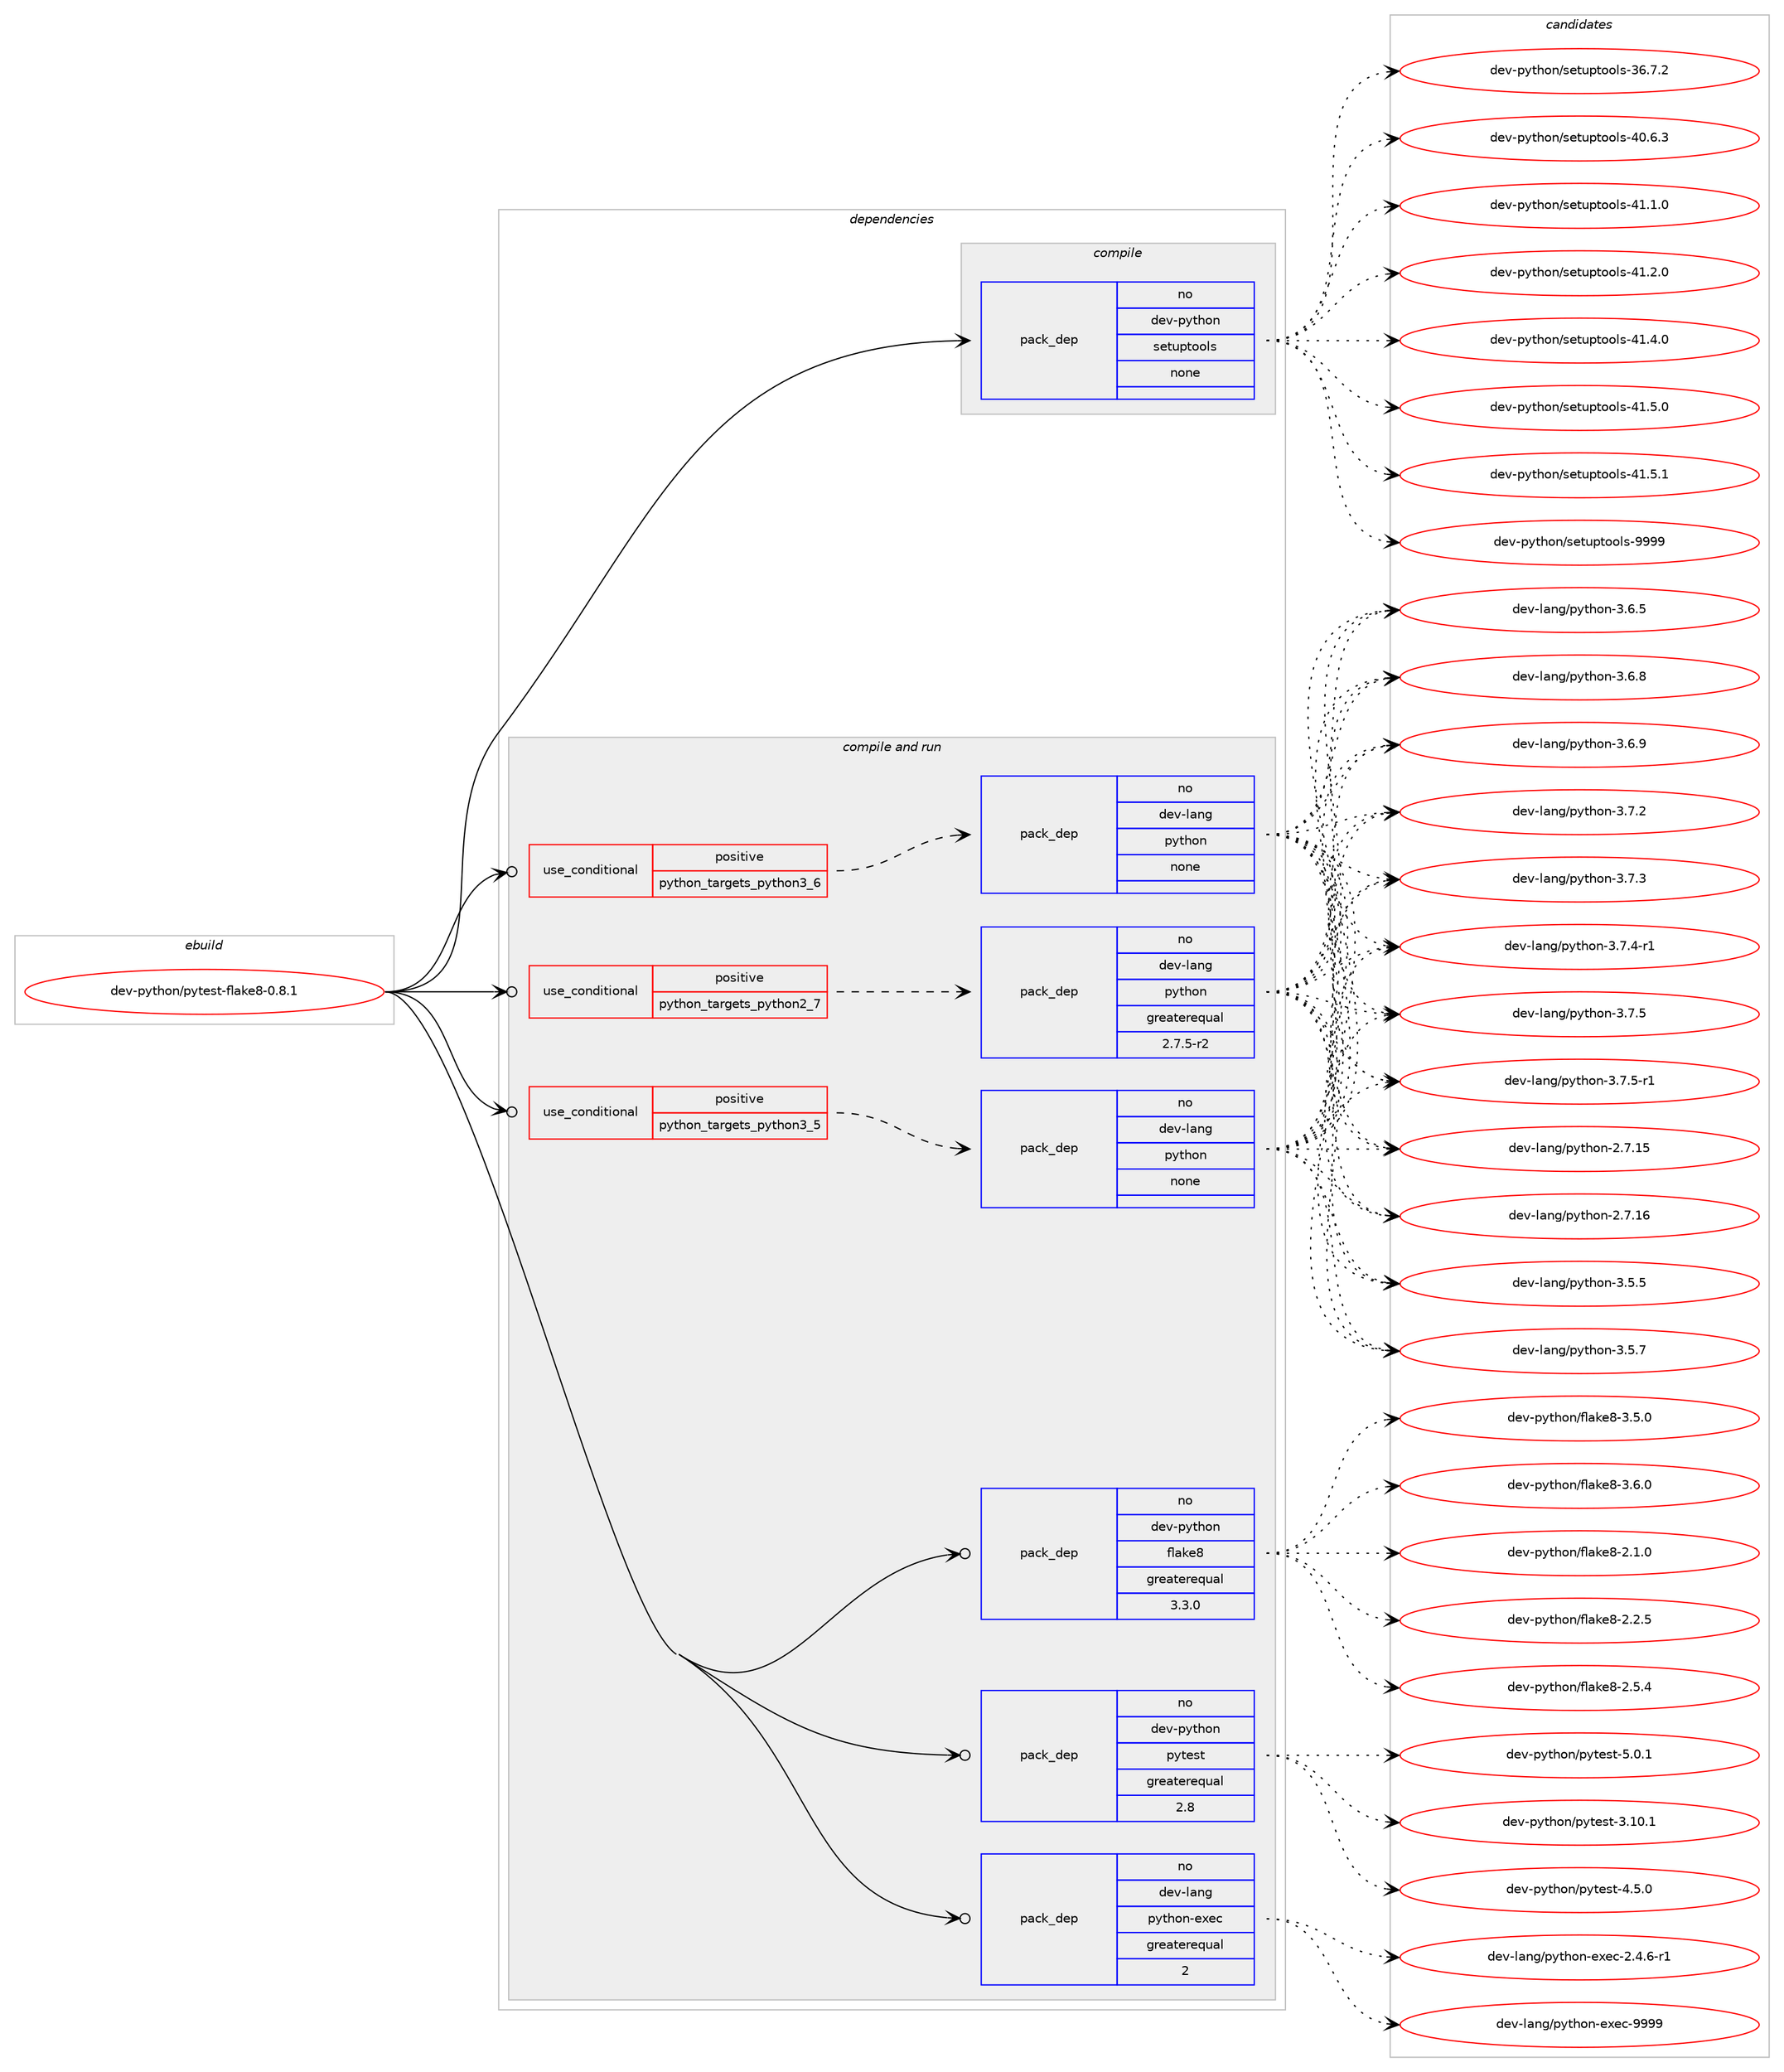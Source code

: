 digraph prolog {

# *************
# Graph options
# *************

newrank=true;
concentrate=true;
compound=true;
graph [rankdir=LR,fontname=Helvetica,fontsize=10,ranksep=1.5];#, ranksep=2.5, nodesep=0.2];
edge  [arrowhead=vee];
node  [fontname=Helvetica,fontsize=10];

# **********
# The ebuild
# **********

subgraph cluster_leftcol {
color=gray;
rank=same;
label=<<i>ebuild</i>>;
id [label="dev-python/pytest-flake8-0.8.1", color=red, width=4, href="../dev-python/pytest-flake8-0.8.1.svg"];
}

# ****************
# The dependencies
# ****************

subgraph cluster_midcol {
color=gray;
label=<<i>dependencies</i>>;
subgraph cluster_compile {
fillcolor="#eeeeee";
style=filled;
label=<<i>compile</i>>;
subgraph pack470500 {
dependency629390 [label=<<TABLE BORDER="0" CELLBORDER="1" CELLSPACING="0" CELLPADDING="4" WIDTH="220"><TR><TD ROWSPAN="6" CELLPADDING="30">pack_dep</TD></TR><TR><TD WIDTH="110">no</TD></TR><TR><TD>dev-python</TD></TR><TR><TD>setuptools</TD></TR><TR><TD>none</TD></TR><TR><TD></TD></TR></TABLE>>, shape=none, color=blue];
}
id:e -> dependency629390:w [weight=20,style="solid",arrowhead="vee"];
}
subgraph cluster_compileandrun {
fillcolor="#eeeeee";
style=filled;
label=<<i>compile and run</i>>;
subgraph cond147024 {
dependency629391 [label=<<TABLE BORDER="0" CELLBORDER="1" CELLSPACING="0" CELLPADDING="4"><TR><TD ROWSPAN="3" CELLPADDING="10">use_conditional</TD></TR><TR><TD>positive</TD></TR><TR><TD>python_targets_python2_7</TD></TR></TABLE>>, shape=none, color=red];
subgraph pack470501 {
dependency629392 [label=<<TABLE BORDER="0" CELLBORDER="1" CELLSPACING="0" CELLPADDING="4" WIDTH="220"><TR><TD ROWSPAN="6" CELLPADDING="30">pack_dep</TD></TR><TR><TD WIDTH="110">no</TD></TR><TR><TD>dev-lang</TD></TR><TR><TD>python</TD></TR><TR><TD>greaterequal</TD></TR><TR><TD>2.7.5-r2</TD></TR></TABLE>>, shape=none, color=blue];
}
dependency629391:e -> dependency629392:w [weight=20,style="dashed",arrowhead="vee"];
}
id:e -> dependency629391:w [weight=20,style="solid",arrowhead="odotvee"];
subgraph cond147025 {
dependency629393 [label=<<TABLE BORDER="0" CELLBORDER="1" CELLSPACING="0" CELLPADDING="4"><TR><TD ROWSPAN="3" CELLPADDING="10">use_conditional</TD></TR><TR><TD>positive</TD></TR><TR><TD>python_targets_python3_5</TD></TR></TABLE>>, shape=none, color=red];
subgraph pack470502 {
dependency629394 [label=<<TABLE BORDER="0" CELLBORDER="1" CELLSPACING="0" CELLPADDING="4" WIDTH="220"><TR><TD ROWSPAN="6" CELLPADDING="30">pack_dep</TD></TR><TR><TD WIDTH="110">no</TD></TR><TR><TD>dev-lang</TD></TR><TR><TD>python</TD></TR><TR><TD>none</TD></TR><TR><TD></TD></TR></TABLE>>, shape=none, color=blue];
}
dependency629393:e -> dependency629394:w [weight=20,style="dashed",arrowhead="vee"];
}
id:e -> dependency629393:w [weight=20,style="solid",arrowhead="odotvee"];
subgraph cond147026 {
dependency629395 [label=<<TABLE BORDER="0" CELLBORDER="1" CELLSPACING="0" CELLPADDING="4"><TR><TD ROWSPAN="3" CELLPADDING="10">use_conditional</TD></TR><TR><TD>positive</TD></TR><TR><TD>python_targets_python3_6</TD></TR></TABLE>>, shape=none, color=red];
subgraph pack470503 {
dependency629396 [label=<<TABLE BORDER="0" CELLBORDER="1" CELLSPACING="0" CELLPADDING="4" WIDTH="220"><TR><TD ROWSPAN="6" CELLPADDING="30">pack_dep</TD></TR><TR><TD WIDTH="110">no</TD></TR><TR><TD>dev-lang</TD></TR><TR><TD>python</TD></TR><TR><TD>none</TD></TR><TR><TD></TD></TR></TABLE>>, shape=none, color=blue];
}
dependency629395:e -> dependency629396:w [weight=20,style="dashed",arrowhead="vee"];
}
id:e -> dependency629395:w [weight=20,style="solid",arrowhead="odotvee"];
subgraph pack470504 {
dependency629397 [label=<<TABLE BORDER="0" CELLBORDER="1" CELLSPACING="0" CELLPADDING="4" WIDTH="220"><TR><TD ROWSPAN="6" CELLPADDING="30">pack_dep</TD></TR><TR><TD WIDTH="110">no</TD></TR><TR><TD>dev-lang</TD></TR><TR><TD>python-exec</TD></TR><TR><TD>greaterequal</TD></TR><TR><TD>2</TD></TR></TABLE>>, shape=none, color=blue];
}
id:e -> dependency629397:w [weight=20,style="solid",arrowhead="odotvee"];
subgraph pack470505 {
dependency629398 [label=<<TABLE BORDER="0" CELLBORDER="1" CELLSPACING="0" CELLPADDING="4" WIDTH="220"><TR><TD ROWSPAN="6" CELLPADDING="30">pack_dep</TD></TR><TR><TD WIDTH="110">no</TD></TR><TR><TD>dev-python</TD></TR><TR><TD>flake8</TD></TR><TR><TD>greaterequal</TD></TR><TR><TD>3.3.0</TD></TR></TABLE>>, shape=none, color=blue];
}
id:e -> dependency629398:w [weight=20,style="solid",arrowhead="odotvee"];
subgraph pack470506 {
dependency629399 [label=<<TABLE BORDER="0" CELLBORDER="1" CELLSPACING="0" CELLPADDING="4" WIDTH="220"><TR><TD ROWSPAN="6" CELLPADDING="30">pack_dep</TD></TR><TR><TD WIDTH="110">no</TD></TR><TR><TD>dev-python</TD></TR><TR><TD>pytest</TD></TR><TR><TD>greaterequal</TD></TR><TR><TD>2.8</TD></TR></TABLE>>, shape=none, color=blue];
}
id:e -> dependency629399:w [weight=20,style="solid",arrowhead="odotvee"];
}
subgraph cluster_run {
fillcolor="#eeeeee";
style=filled;
label=<<i>run</i>>;
}
}

# **************
# The candidates
# **************

subgraph cluster_choices {
rank=same;
color=gray;
label=<<i>candidates</i>>;

subgraph choice470500 {
color=black;
nodesep=1;
choice100101118451121211161041111104711510111611711211611111110811545515446554650 [label="dev-python/setuptools-36.7.2", color=red, width=4,href="../dev-python/setuptools-36.7.2.svg"];
choice100101118451121211161041111104711510111611711211611111110811545524846544651 [label="dev-python/setuptools-40.6.3", color=red, width=4,href="../dev-python/setuptools-40.6.3.svg"];
choice100101118451121211161041111104711510111611711211611111110811545524946494648 [label="dev-python/setuptools-41.1.0", color=red, width=4,href="../dev-python/setuptools-41.1.0.svg"];
choice100101118451121211161041111104711510111611711211611111110811545524946504648 [label="dev-python/setuptools-41.2.0", color=red, width=4,href="../dev-python/setuptools-41.2.0.svg"];
choice100101118451121211161041111104711510111611711211611111110811545524946524648 [label="dev-python/setuptools-41.4.0", color=red, width=4,href="../dev-python/setuptools-41.4.0.svg"];
choice100101118451121211161041111104711510111611711211611111110811545524946534648 [label="dev-python/setuptools-41.5.0", color=red, width=4,href="../dev-python/setuptools-41.5.0.svg"];
choice100101118451121211161041111104711510111611711211611111110811545524946534649 [label="dev-python/setuptools-41.5.1", color=red, width=4,href="../dev-python/setuptools-41.5.1.svg"];
choice10010111845112121116104111110471151011161171121161111111081154557575757 [label="dev-python/setuptools-9999", color=red, width=4,href="../dev-python/setuptools-9999.svg"];
dependency629390:e -> choice100101118451121211161041111104711510111611711211611111110811545515446554650:w [style=dotted,weight="100"];
dependency629390:e -> choice100101118451121211161041111104711510111611711211611111110811545524846544651:w [style=dotted,weight="100"];
dependency629390:e -> choice100101118451121211161041111104711510111611711211611111110811545524946494648:w [style=dotted,weight="100"];
dependency629390:e -> choice100101118451121211161041111104711510111611711211611111110811545524946504648:w [style=dotted,weight="100"];
dependency629390:e -> choice100101118451121211161041111104711510111611711211611111110811545524946524648:w [style=dotted,weight="100"];
dependency629390:e -> choice100101118451121211161041111104711510111611711211611111110811545524946534648:w [style=dotted,weight="100"];
dependency629390:e -> choice100101118451121211161041111104711510111611711211611111110811545524946534649:w [style=dotted,weight="100"];
dependency629390:e -> choice10010111845112121116104111110471151011161171121161111111081154557575757:w [style=dotted,weight="100"];
}
subgraph choice470501 {
color=black;
nodesep=1;
choice10010111845108971101034711212111610411111045504655464953 [label="dev-lang/python-2.7.15", color=red, width=4,href="../dev-lang/python-2.7.15.svg"];
choice10010111845108971101034711212111610411111045504655464954 [label="dev-lang/python-2.7.16", color=red, width=4,href="../dev-lang/python-2.7.16.svg"];
choice100101118451089711010347112121116104111110455146534653 [label="dev-lang/python-3.5.5", color=red, width=4,href="../dev-lang/python-3.5.5.svg"];
choice100101118451089711010347112121116104111110455146534655 [label="dev-lang/python-3.5.7", color=red, width=4,href="../dev-lang/python-3.5.7.svg"];
choice100101118451089711010347112121116104111110455146544653 [label="dev-lang/python-3.6.5", color=red, width=4,href="../dev-lang/python-3.6.5.svg"];
choice100101118451089711010347112121116104111110455146544656 [label="dev-lang/python-3.6.8", color=red, width=4,href="../dev-lang/python-3.6.8.svg"];
choice100101118451089711010347112121116104111110455146544657 [label="dev-lang/python-3.6.9", color=red, width=4,href="../dev-lang/python-3.6.9.svg"];
choice100101118451089711010347112121116104111110455146554650 [label="dev-lang/python-3.7.2", color=red, width=4,href="../dev-lang/python-3.7.2.svg"];
choice100101118451089711010347112121116104111110455146554651 [label="dev-lang/python-3.7.3", color=red, width=4,href="../dev-lang/python-3.7.3.svg"];
choice1001011184510897110103471121211161041111104551465546524511449 [label="dev-lang/python-3.7.4-r1", color=red, width=4,href="../dev-lang/python-3.7.4-r1.svg"];
choice100101118451089711010347112121116104111110455146554653 [label="dev-lang/python-3.7.5", color=red, width=4,href="../dev-lang/python-3.7.5.svg"];
choice1001011184510897110103471121211161041111104551465546534511449 [label="dev-lang/python-3.7.5-r1", color=red, width=4,href="../dev-lang/python-3.7.5-r1.svg"];
dependency629392:e -> choice10010111845108971101034711212111610411111045504655464953:w [style=dotted,weight="100"];
dependency629392:e -> choice10010111845108971101034711212111610411111045504655464954:w [style=dotted,weight="100"];
dependency629392:e -> choice100101118451089711010347112121116104111110455146534653:w [style=dotted,weight="100"];
dependency629392:e -> choice100101118451089711010347112121116104111110455146534655:w [style=dotted,weight="100"];
dependency629392:e -> choice100101118451089711010347112121116104111110455146544653:w [style=dotted,weight="100"];
dependency629392:e -> choice100101118451089711010347112121116104111110455146544656:w [style=dotted,weight="100"];
dependency629392:e -> choice100101118451089711010347112121116104111110455146544657:w [style=dotted,weight="100"];
dependency629392:e -> choice100101118451089711010347112121116104111110455146554650:w [style=dotted,weight="100"];
dependency629392:e -> choice100101118451089711010347112121116104111110455146554651:w [style=dotted,weight="100"];
dependency629392:e -> choice1001011184510897110103471121211161041111104551465546524511449:w [style=dotted,weight="100"];
dependency629392:e -> choice100101118451089711010347112121116104111110455146554653:w [style=dotted,weight="100"];
dependency629392:e -> choice1001011184510897110103471121211161041111104551465546534511449:w [style=dotted,weight="100"];
}
subgraph choice470502 {
color=black;
nodesep=1;
choice10010111845108971101034711212111610411111045504655464953 [label="dev-lang/python-2.7.15", color=red, width=4,href="../dev-lang/python-2.7.15.svg"];
choice10010111845108971101034711212111610411111045504655464954 [label="dev-lang/python-2.7.16", color=red, width=4,href="../dev-lang/python-2.7.16.svg"];
choice100101118451089711010347112121116104111110455146534653 [label="dev-lang/python-3.5.5", color=red, width=4,href="../dev-lang/python-3.5.5.svg"];
choice100101118451089711010347112121116104111110455146534655 [label="dev-lang/python-3.5.7", color=red, width=4,href="../dev-lang/python-3.5.7.svg"];
choice100101118451089711010347112121116104111110455146544653 [label="dev-lang/python-3.6.5", color=red, width=4,href="../dev-lang/python-3.6.5.svg"];
choice100101118451089711010347112121116104111110455146544656 [label="dev-lang/python-3.6.8", color=red, width=4,href="../dev-lang/python-3.6.8.svg"];
choice100101118451089711010347112121116104111110455146544657 [label="dev-lang/python-3.6.9", color=red, width=4,href="../dev-lang/python-3.6.9.svg"];
choice100101118451089711010347112121116104111110455146554650 [label="dev-lang/python-3.7.2", color=red, width=4,href="../dev-lang/python-3.7.2.svg"];
choice100101118451089711010347112121116104111110455146554651 [label="dev-lang/python-3.7.3", color=red, width=4,href="../dev-lang/python-3.7.3.svg"];
choice1001011184510897110103471121211161041111104551465546524511449 [label="dev-lang/python-3.7.4-r1", color=red, width=4,href="../dev-lang/python-3.7.4-r1.svg"];
choice100101118451089711010347112121116104111110455146554653 [label="dev-lang/python-3.7.5", color=red, width=4,href="../dev-lang/python-3.7.5.svg"];
choice1001011184510897110103471121211161041111104551465546534511449 [label="dev-lang/python-3.7.5-r1", color=red, width=4,href="../dev-lang/python-3.7.5-r1.svg"];
dependency629394:e -> choice10010111845108971101034711212111610411111045504655464953:w [style=dotted,weight="100"];
dependency629394:e -> choice10010111845108971101034711212111610411111045504655464954:w [style=dotted,weight="100"];
dependency629394:e -> choice100101118451089711010347112121116104111110455146534653:w [style=dotted,weight="100"];
dependency629394:e -> choice100101118451089711010347112121116104111110455146534655:w [style=dotted,weight="100"];
dependency629394:e -> choice100101118451089711010347112121116104111110455146544653:w [style=dotted,weight="100"];
dependency629394:e -> choice100101118451089711010347112121116104111110455146544656:w [style=dotted,weight="100"];
dependency629394:e -> choice100101118451089711010347112121116104111110455146544657:w [style=dotted,weight="100"];
dependency629394:e -> choice100101118451089711010347112121116104111110455146554650:w [style=dotted,weight="100"];
dependency629394:e -> choice100101118451089711010347112121116104111110455146554651:w [style=dotted,weight="100"];
dependency629394:e -> choice1001011184510897110103471121211161041111104551465546524511449:w [style=dotted,weight="100"];
dependency629394:e -> choice100101118451089711010347112121116104111110455146554653:w [style=dotted,weight="100"];
dependency629394:e -> choice1001011184510897110103471121211161041111104551465546534511449:w [style=dotted,weight="100"];
}
subgraph choice470503 {
color=black;
nodesep=1;
choice10010111845108971101034711212111610411111045504655464953 [label="dev-lang/python-2.7.15", color=red, width=4,href="../dev-lang/python-2.7.15.svg"];
choice10010111845108971101034711212111610411111045504655464954 [label="dev-lang/python-2.7.16", color=red, width=4,href="../dev-lang/python-2.7.16.svg"];
choice100101118451089711010347112121116104111110455146534653 [label="dev-lang/python-3.5.5", color=red, width=4,href="../dev-lang/python-3.5.5.svg"];
choice100101118451089711010347112121116104111110455146534655 [label="dev-lang/python-3.5.7", color=red, width=4,href="../dev-lang/python-3.5.7.svg"];
choice100101118451089711010347112121116104111110455146544653 [label="dev-lang/python-3.6.5", color=red, width=4,href="../dev-lang/python-3.6.5.svg"];
choice100101118451089711010347112121116104111110455146544656 [label="dev-lang/python-3.6.8", color=red, width=4,href="../dev-lang/python-3.6.8.svg"];
choice100101118451089711010347112121116104111110455146544657 [label="dev-lang/python-3.6.9", color=red, width=4,href="../dev-lang/python-3.6.9.svg"];
choice100101118451089711010347112121116104111110455146554650 [label="dev-lang/python-3.7.2", color=red, width=4,href="../dev-lang/python-3.7.2.svg"];
choice100101118451089711010347112121116104111110455146554651 [label="dev-lang/python-3.7.3", color=red, width=4,href="../dev-lang/python-3.7.3.svg"];
choice1001011184510897110103471121211161041111104551465546524511449 [label="dev-lang/python-3.7.4-r1", color=red, width=4,href="../dev-lang/python-3.7.4-r1.svg"];
choice100101118451089711010347112121116104111110455146554653 [label="dev-lang/python-3.7.5", color=red, width=4,href="../dev-lang/python-3.7.5.svg"];
choice1001011184510897110103471121211161041111104551465546534511449 [label="dev-lang/python-3.7.5-r1", color=red, width=4,href="../dev-lang/python-3.7.5-r1.svg"];
dependency629396:e -> choice10010111845108971101034711212111610411111045504655464953:w [style=dotted,weight="100"];
dependency629396:e -> choice10010111845108971101034711212111610411111045504655464954:w [style=dotted,weight="100"];
dependency629396:e -> choice100101118451089711010347112121116104111110455146534653:w [style=dotted,weight="100"];
dependency629396:e -> choice100101118451089711010347112121116104111110455146534655:w [style=dotted,weight="100"];
dependency629396:e -> choice100101118451089711010347112121116104111110455146544653:w [style=dotted,weight="100"];
dependency629396:e -> choice100101118451089711010347112121116104111110455146544656:w [style=dotted,weight="100"];
dependency629396:e -> choice100101118451089711010347112121116104111110455146544657:w [style=dotted,weight="100"];
dependency629396:e -> choice100101118451089711010347112121116104111110455146554650:w [style=dotted,weight="100"];
dependency629396:e -> choice100101118451089711010347112121116104111110455146554651:w [style=dotted,weight="100"];
dependency629396:e -> choice1001011184510897110103471121211161041111104551465546524511449:w [style=dotted,weight="100"];
dependency629396:e -> choice100101118451089711010347112121116104111110455146554653:w [style=dotted,weight="100"];
dependency629396:e -> choice1001011184510897110103471121211161041111104551465546534511449:w [style=dotted,weight="100"];
}
subgraph choice470504 {
color=black;
nodesep=1;
choice10010111845108971101034711212111610411111045101120101994550465246544511449 [label="dev-lang/python-exec-2.4.6-r1", color=red, width=4,href="../dev-lang/python-exec-2.4.6-r1.svg"];
choice10010111845108971101034711212111610411111045101120101994557575757 [label="dev-lang/python-exec-9999", color=red, width=4,href="../dev-lang/python-exec-9999.svg"];
dependency629397:e -> choice10010111845108971101034711212111610411111045101120101994550465246544511449:w [style=dotted,weight="100"];
dependency629397:e -> choice10010111845108971101034711212111610411111045101120101994557575757:w [style=dotted,weight="100"];
}
subgraph choice470505 {
color=black;
nodesep=1;
choice10010111845112121116104111110471021089710710156455046494648 [label="dev-python/flake8-2.1.0", color=red, width=4,href="../dev-python/flake8-2.1.0.svg"];
choice10010111845112121116104111110471021089710710156455046504653 [label="dev-python/flake8-2.2.5", color=red, width=4,href="../dev-python/flake8-2.2.5.svg"];
choice10010111845112121116104111110471021089710710156455046534652 [label="dev-python/flake8-2.5.4", color=red, width=4,href="../dev-python/flake8-2.5.4.svg"];
choice10010111845112121116104111110471021089710710156455146534648 [label="dev-python/flake8-3.5.0", color=red, width=4,href="../dev-python/flake8-3.5.0.svg"];
choice10010111845112121116104111110471021089710710156455146544648 [label="dev-python/flake8-3.6.0", color=red, width=4,href="../dev-python/flake8-3.6.0.svg"];
dependency629398:e -> choice10010111845112121116104111110471021089710710156455046494648:w [style=dotted,weight="100"];
dependency629398:e -> choice10010111845112121116104111110471021089710710156455046504653:w [style=dotted,weight="100"];
dependency629398:e -> choice10010111845112121116104111110471021089710710156455046534652:w [style=dotted,weight="100"];
dependency629398:e -> choice10010111845112121116104111110471021089710710156455146534648:w [style=dotted,weight="100"];
dependency629398:e -> choice10010111845112121116104111110471021089710710156455146544648:w [style=dotted,weight="100"];
}
subgraph choice470506 {
color=black;
nodesep=1;
choice100101118451121211161041111104711212111610111511645514649484649 [label="dev-python/pytest-3.10.1", color=red, width=4,href="../dev-python/pytest-3.10.1.svg"];
choice1001011184511212111610411111047112121116101115116455246534648 [label="dev-python/pytest-4.5.0", color=red, width=4,href="../dev-python/pytest-4.5.0.svg"];
choice1001011184511212111610411111047112121116101115116455346484649 [label="dev-python/pytest-5.0.1", color=red, width=4,href="../dev-python/pytest-5.0.1.svg"];
dependency629399:e -> choice100101118451121211161041111104711212111610111511645514649484649:w [style=dotted,weight="100"];
dependency629399:e -> choice1001011184511212111610411111047112121116101115116455246534648:w [style=dotted,weight="100"];
dependency629399:e -> choice1001011184511212111610411111047112121116101115116455346484649:w [style=dotted,weight="100"];
}
}

}
